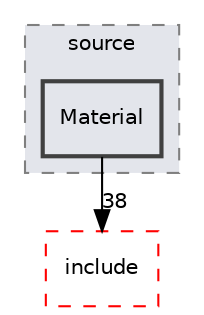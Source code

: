 digraph "C:/__PR00F__/___developing___/projects/PGE/PGE/PURE/source/Material"
{
 // LATEX_PDF_SIZE
  edge [fontname="Helvetica",fontsize="10",labelfontname="Helvetica",labelfontsize="10"];
  node [fontname="Helvetica",fontsize="10",shape=record];
  compound=true
  subgraph clusterdir_5f281b470b6c7040189801da69c0cd0c {
    graph [ bgcolor="#e3e5eb", pencolor="grey50", style="filled,dashed,", label="source", fontname="Helvetica", fontsize="10", URL="dir_5f281b470b6c7040189801da69c0cd0c.html"]
  dir_33aa090a928b739adb5ff01f9de9185a [shape=box, label="Material", style="filled,bold,", fillcolor="#e3e5eb", color="grey25", URL="dir_33aa090a928b739adb5ff01f9de9185a.html"];
  }
  dir_ccce2d9ae343f825e3dbbdb591871300 [shape=box, label="include", style="dashed,", fillcolor="#e3e5eb", color="red", URL="dir_ccce2d9ae343f825e3dbbdb591871300.html"];
  dir_33aa090a928b739adb5ff01f9de9185a->dir_ccce2d9ae343f825e3dbbdb591871300 [headlabel="38", labeldistance=1.5 headhref="dir_000015_000010.html"];
}
